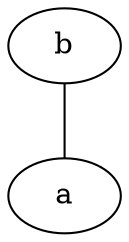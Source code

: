 digraph G {
  a [shape=ellipse, fillcolor="#0007D0", ];
  b [shape=ellipse, fillcolor="#0007D0", ];
  
  
  b -> a [dir=none, label="", ];
  
  }